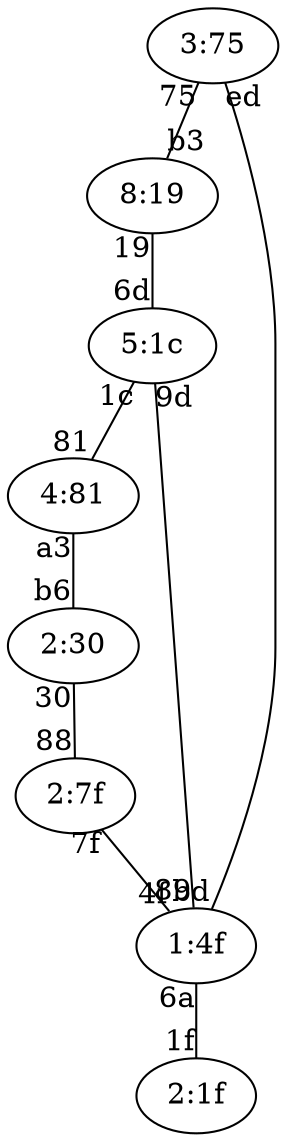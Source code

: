 graph{
	"3:75" -- "8:19" [headlabel="b3", taillabel="75"]
	"8:19" -- "5:1c" [headlabel="6d", taillabel="19"]
	"5:1c" -- "4:81" [headlabel="81", taillabel="1c"]
	"4:81" -- "2:30" [headlabel="b6", taillabel="a3"]
	"2:30" -- "2:7f" [headlabel="88", taillabel="30"]
	"2:7f" -- "1:4f" [headlabel="4f", taillabel="7f"]
	"1:4f" -- "2:1f" [headlabel="1f", taillabel="6a"]
	"3:75" -- "1:4f" [headlabel="bd", taillabel="ed"]
	"5:1c" -- "1:4f" [headlabel="89", taillabel="9d"]
}